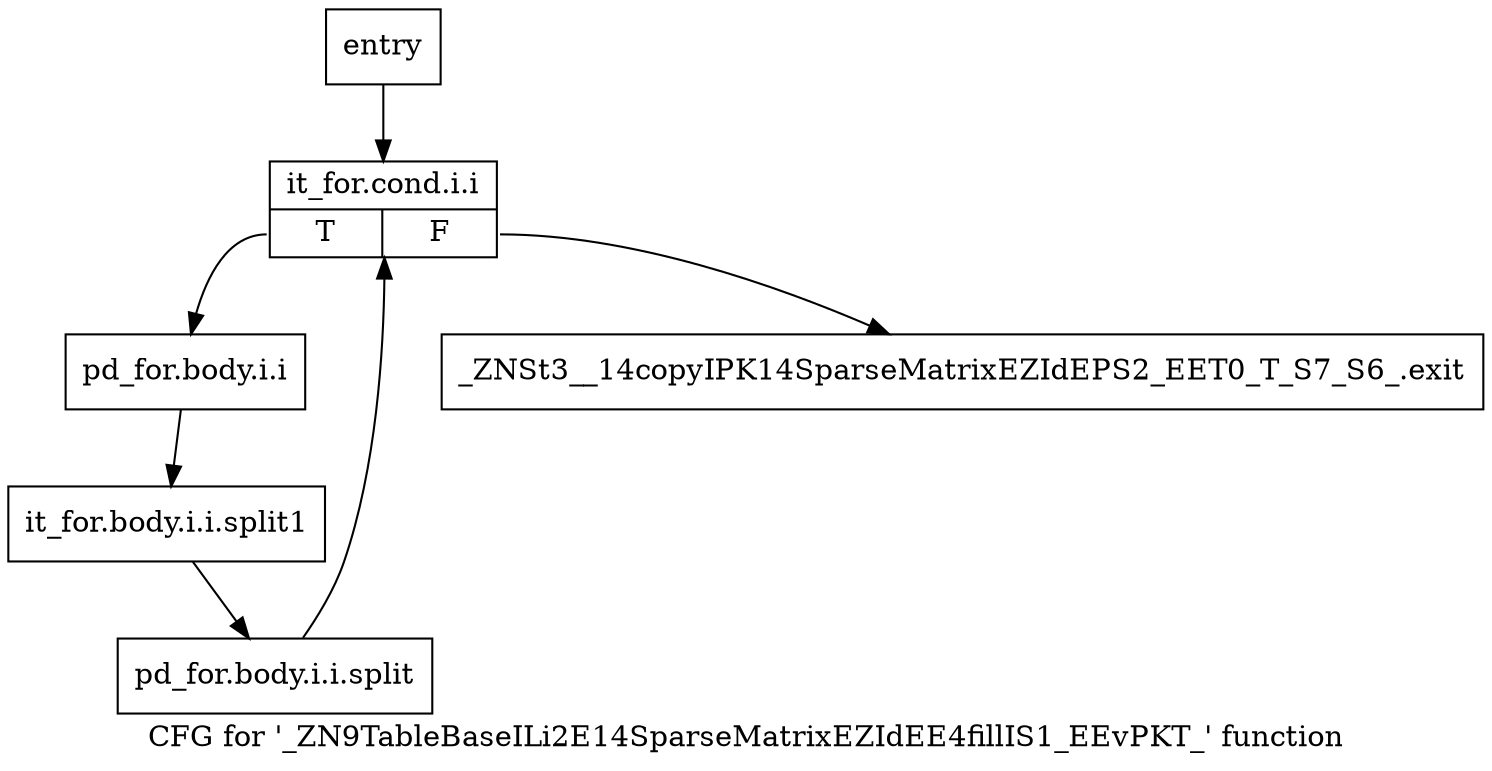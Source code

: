 digraph "CFG for '_ZN9TableBaseILi2E14SparseMatrixEZIdEE4fillIS1_EEvPKT_' function" {
	label="CFG for '_ZN9TableBaseILi2E14SparseMatrixEZIdEE4fillIS1_EEvPKT_' function";

	Node0x2bbd6b0 [shape=record,label="{entry}"];
	Node0x2bbd6b0 -> Node0x2bbd700;
	Node0x2bbd700 [shape=record,label="{it_for.cond.i.i|{<s0>T|<s1>F}}"];
	Node0x2bbd700:s0 -> Node0x2bbd750;
	Node0x2bbd700:s1 -> Node0x2bbd7a0;
	Node0x2bbd750 [shape=record,label="{pd_for.body.i.i}"];
	Node0x2bbd750 -> Node0x1e7a0d0;
	Node0x1e7a0d0 [shape=record,label="{it_for.body.i.i.split1}"];
	Node0x1e7a0d0 -> Node0x1e7a210;
	Node0x1e7a210 [shape=record,label="{pd_for.body.i.i.split}"];
	Node0x1e7a210 -> Node0x2bbd700;
	Node0x2bbd7a0 [shape=record,label="{_ZNSt3__14copyIPK14SparseMatrixEZIdEPS2_EET0_T_S7_S6_.exit}"];
}
